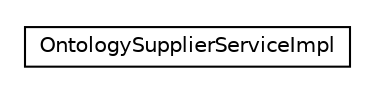 #!/usr/local/bin/dot
#
# Class diagram 
# Generated by UMLGraph version R5_6-24-gf6e263 (http://www.umlgraph.org/)
#

digraph G {
	edge [fontname="Helvetica",fontsize=10,labelfontname="Helvetica",labelfontsize=10];
	node [fontname="Helvetica",fontsize=10,shape=plaintext];
	nodesep=0.25;
	ranksep=0.5;
	// org.universAAL.tools.ucc.database.listener.services.OntologySupplierServiceImpl
	c1483542 [label=<<table title="org.universAAL.tools.ucc.database.listener.services.OntologySupplierServiceImpl" border="0" cellborder="1" cellspacing="0" cellpadding="2" port="p" href="./OntologySupplierServiceImpl.html">
		<tr><td><table border="0" cellspacing="0" cellpadding="1">
<tr><td align="center" balign="center"> OntologySupplierServiceImpl </td></tr>
		</table></td></tr>
		</table>>, URL="./OntologySupplierServiceImpl.html", fontname="Helvetica", fontcolor="black", fontsize=10.0];
}

